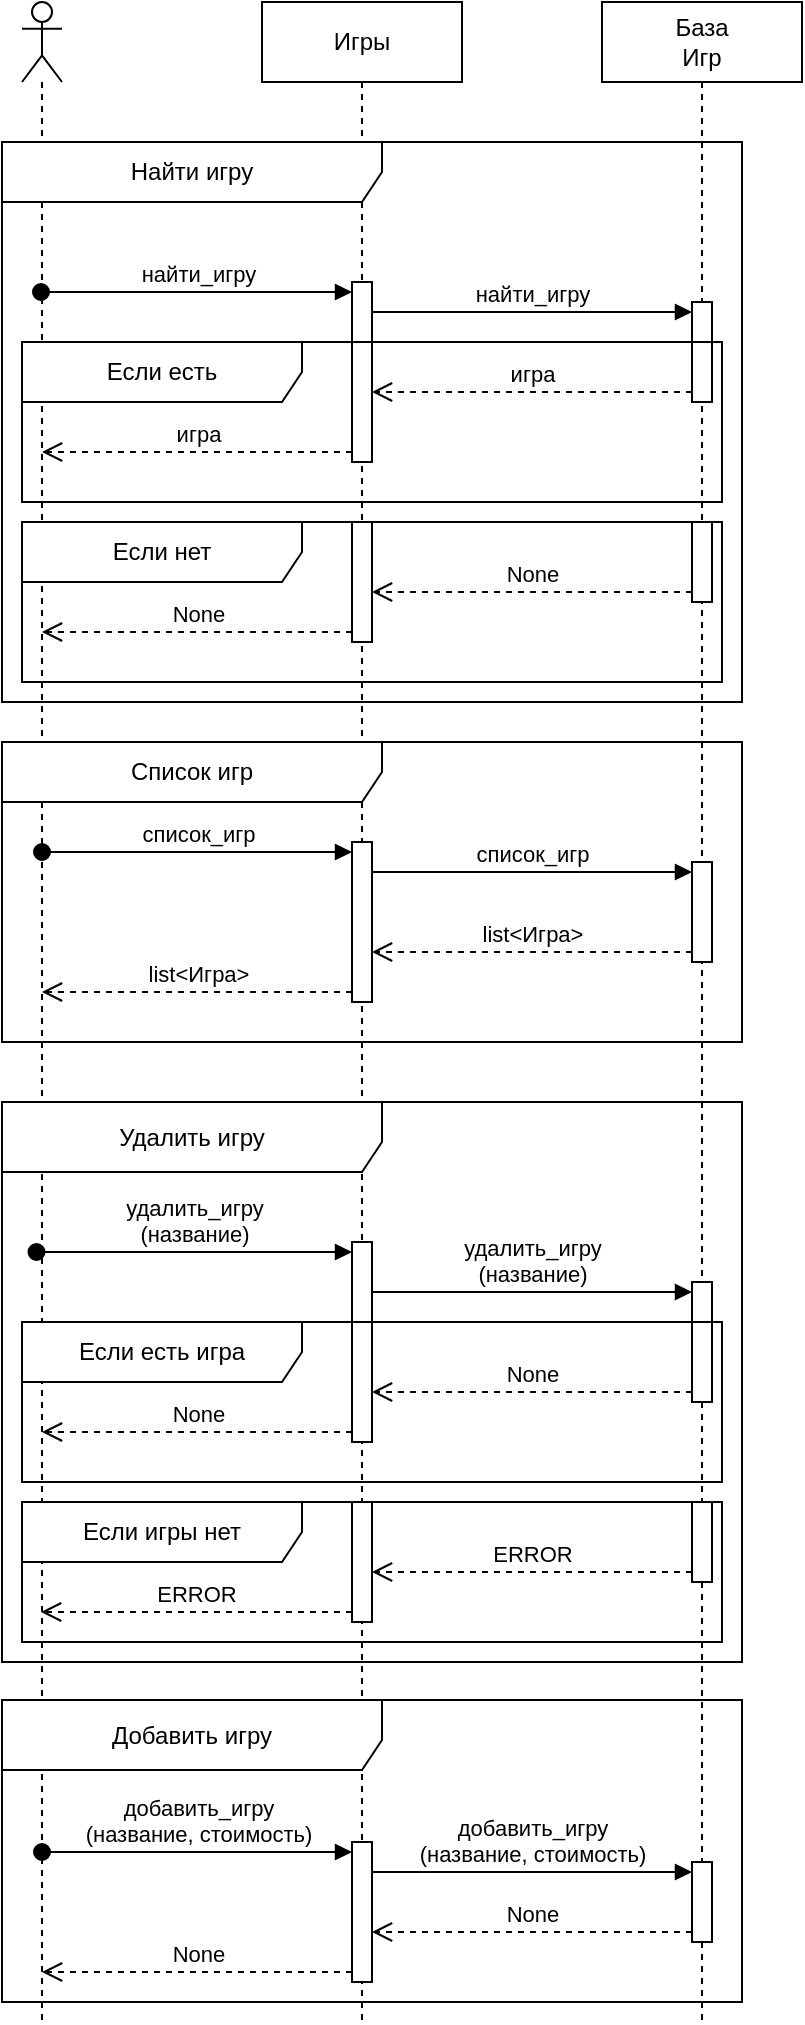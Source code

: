 <mxfile version="27.0.9">
  <diagram name="Страница — 1" id="y7k-y_M0V2A83cmMAMA0">
    <mxGraphModel dx="1426" dy="841" grid="1" gridSize="10" guides="1" tooltips="1" connect="1" arrows="1" fold="1" page="1" pageScale="1" pageWidth="827" pageHeight="1169" math="0" shadow="0">
      <root>
        <mxCell id="0" />
        <mxCell id="1" parent="0" />
        <mxCell id="MJijLncYcM4nGohtg0hC-1" value="Игры" style="shape=umlLifeline;perimeter=lifelinePerimeter;whiteSpace=wrap;html=1;container=1;dropTarget=0;collapsible=0;recursiveResize=0;outlineConnect=0;portConstraint=eastwest;newEdgeStyle={&quot;curved&quot;:0,&quot;rounded&quot;:0};" parent="1" vertex="1">
          <mxGeometry x="170" y="40" width="100" height="1010" as="geometry" />
        </mxCell>
        <mxCell id="MJijLncYcM4nGohtg0hC-4" value="" style="html=1;points=[[0,0,0,0,5],[0,1,0,0,-5],[1,0,0,0,5],[1,1,0,0,-5]];perimeter=orthogonalPerimeter;outlineConnect=0;targetShapes=umlLifeline;portConstraint=eastwest;newEdgeStyle={&quot;curved&quot;:0,&quot;rounded&quot;:0};" parent="MJijLncYcM4nGohtg0hC-1" vertex="1">
          <mxGeometry x="45" y="140" width="10" height="90" as="geometry" />
        </mxCell>
        <mxCell id="MJijLncYcM4nGohtg0hC-15" value="" style="html=1;points=[[0,0,0,0,5],[0,1,0,0,-5],[1,0,0,0,5],[1,1,0,0,-5]];perimeter=orthogonalPerimeter;outlineConnect=0;targetShapes=umlLifeline;portConstraint=eastwest;newEdgeStyle={&quot;curved&quot;:0,&quot;rounded&quot;:0};" parent="MJijLncYcM4nGohtg0hC-1" vertex="1">
          <mxGeometry x="45" y="260" width="10" height="60" as="geometry" />
        </mxCell>
        <mxCell id="MJijLncYcM4nGohtg0hC-21" value="" style="html=1;points=[[0,0,0,0,5],[0,1,0,0,-5],[1,0,0,0,5],[1,1,0,0,-5]];perimeter=orthogonalPerimeter;outlineConnect=0;targetShapes=umlLifeline;portConstraint=eastwest;newEdgeStyle={&quot;curved&quot;:0,&quot;rounded&quot;:0};" parent="MJijLncYcM4nGohtg0hC-1" vertex="1">
          <mxGeometry x="45" y="420" width="10" height="80" as="geometry" />
        </mxCell>
        <mxCell id="MJijLncYcM4nGohtg0hC-28" value="" style="html=1;points=[[0,0,0,0,5],[0,1,0,0,-5],[1,0,0,0,5],[1,1,0,0,-5]];perimeter=orthogonalPerimeter;outlineConnect=0;targetShapes=umlLifeline;portConstraint=eastwest;newEdgeStyle={&quot;curved&quot;:0,&quot;rounded&quot;:0};" parent="MJijLncYcM4nGohtg0hC-1" vertex="1">
          <mxGeometry x="45" y="620" width="10" height="100" as="geometry" />
        </mxCell>
        <mxCell id="MJijLncYcM4nGohtg0hC-34" value="" style="html=1;points=[[0,0,0,0,5],[0,1,0,0,-5],[1,0,0,0,5],[1,1,0,0,-5]];perimeter=orthogonalPerimeter;outlineConnect=0;targetShapes=umlLifeline;portConstraint=eastwest;newEdgeStyle={&quot;curved&quot;:0,&quot;rounded&quot;:0};" parent="MJijLncYcM4nGohtg0hC-1" vertex="1">
          <mxGeometry x="45" y="750" width="10" height="60" as="geometry" />
        </mxCell>
        <mxCell id="MJijLncYcM4nGohtg0hC-43" value="" style="html=1;points=[[0,0,0,0,5],[0,1,0,0,-5],[1,0,0,0,5],[1,1,0,0,-5]];perimeter=orthogonalPerimeter;outlineConnect=0;targetShapes=umlLifeline;portConstraint=eastwest;newEdgeStyle={&quot;curved&quot;:0,&quot;rounded&quot;:0};" parent="MJijLncYcM4nGohtg0hC-1" vertex="1">
          <mxGeometry x="45" y="920" width="10" height="70" as="geometry" />
        </mxCell>
        <mxCell id="MJijLncYcM4nGohtg0hC-2" value="" style="shape=umlLifeline;perimeter=lifelinePerimeter;whiteSpace=wrap;html=1;container=1;dropTarget=0;collapsible=0;recursiveResize=0;outlineConnect=0;portConstraint=eastwest;newEdgeStyle={&quot;curved&quot;:0,&quot;rounded&quot;:0};participant=umlActor;" parent="1" vertex="1">
          <mxGeometry x="50" y="40" width="20" height="1010" as="geometry" />
        </mxCell>
        <mxCell id="MJijLncYcM4nGohtg0hC-3" value="База&lt;br&gt;&lt;font&gt;Игр&lt;/font&gt;" style="shape=umlLifeline;perimeter=lifelinePerimeter;whiteSpace=wrap;html=1;container=1;dropTarget=0;collapsible=0;recursiveResize=0;outlineConnect=0;portConstraint=eastwest;newEdgeStyle={&quot;curved&quot;:0,&quot;rounded&quot;:0};" parent="1" vertex="1">
          <mxGeometry x="340" y="40" width="100" height="1010" as="geometry" />
        </mxCell>
        <mxCell id="MJijLncYcM4nGohtg0hC-7" value="" style="html=1;points=[[0,0,0,0,5],[0,1,0,0,-5],[1,0,0,0,5],[1,1,0,0,-5]];perimeter=orthogonalPerimeter;outlineConnect=0;targetShapes=umlLifeline;portConstraint=eastwest;newEdgeStyle={&quot;curved&quot;:0,&quot;rounded&quot;:0};" parent="MJijLncYcM4nGohtg0hC-3" vertex="1">
          <mxGeometry x="45" y="150" width="10" height="50" as="geometry" />
        </mxCell>
        <mxCell id="MJijLncYcM4nGohtg0hC-14" value="" style="html=1;points=[[0,0,0,0,5],[0,1,0,0,-5],[1,0,0,0,5],[1,1,0,0,-5]];perimeter=orthogonalPerimeter;outlineConnect=0;targetShapes=umlLifeline;portConstraint=eastwest;newEdgeStyle={&quot;curved&quot;:0,&quot;rounded&quot;:0};" parent="MJijLncYcM4nGohtg0hC-3" vertex="1">
          <mxGeometry x="45" y="260" width="10" height="40" as="geometry" />
        </mxCell>
        <mxCell id="MJijLncYcM4nGohtg0hC-22" value="" style="html=1;points=[[0,0,0,0,5],[0,1,0,0,-5],[1,0,0,0,5],[1,1,0,0,-5]];perimeter=orthogonalPerimeter;outlineConnect=0;targetShapes=umlLifeline;portConstraint=eastwest;newEdgeStyle={&quot;curved&quot;:0,&quot;rounded&quot;:0};" parent="MJijLncYcM4nGohtg0hC-3" vertex="1">
          <mxGeometry x="45" y="430" width="10" height="50" as="geometry" />
        </mxCell>
        <mxCell id="MJijLncYcM4nGohtg0hC-29" value="" style="html=1;points=[[0,0,0,0,5],[0,1,0,0,-5],[1,0,0,0,5],[1,1,0,0,-5]];perimeter=orthogonalPerimeter;outlineConnect=0;targetShapes=umlLifeline;portConstraint=eastwest;newEdgeStyle={&quot;curved&quot;:0,&quot;rounded&quot;:0};" parent="MJijLncYcM4nGohtg0hC-3" vertex="1">
          <mxGeometry x="45" y="640" width="10" height="60" as="geometry" />
        </mxCell>
        <mxCell id="MJijLncYcM4nGohtg0hC-36" value="" style="html=1;points=[[0,0,0,0,5],[0,1,0,0,-5],[1,0,0,0,5],[1,1,0,0,-5]];perimeter=orthogonalPerimeter;outlineConnect=0;targetShapes=umlLifeline;portConstraint=eastwest;newEdgeStyle={&quot;curved&quot;:0,&quot;rounded&quot;:0};" parent="MJijLncYcM4nGohtg0hC-3" vertex="1">
          <mxGeometry x="45" y="750" width="10" height="40" as="geometry" />
        </mxCell>
        <mxCell id="MJijLncYcM4nGohtg0hC-45" value="" style="html=1;points=[[0,0,0,0,5],[0,1,0,0,-5],[1,0,0,0,5],[1,1,0,0,-5]];perimeter=orthogonalPerimeter;outlineConnect=0;targetShapes=umlLifeline;portConstraint=eastwest;newEdgeStyle={&quot;curved&quot;:0,&quot;rounded&quot;:0};" parent="MJijLncYcM4nGohtg0hC-3" vertex="1">
          <mxGeometry x="45" y="930" width="10" height="40" as="geometry" />
        </mxCell>
        <mxCell id="MJijLncYcM4nGohtg0hC-5" value="найти_игру" style="html=1;verticalAlign=bottom;startArrow=oval;startFill=1;endArrow=block;startSize=8;curved=0;rounded=0;entryX=0;entryY=0;entryDx=0;entryDy=5;entryPerimeter=0;" parent="1" target="MJijLncYcM4nGohtg0hC-4" edge="1">
          <mxGeometry width="60" relative="1" as="geometry">
            <mxPoint x="59.5" y="185" as="sourcePoint" />
            <mxPoint x="160" y="190" as="targetPoint" />
          </mxGeometry>
        </mxCell>
        <mxCell id="MJijLncYcM4nGohtg0hC-6" value="найти_игру" style="html=1;verticalAlign=bottom;endArrow=block;curved=0;rounded=0;entryX=0;entryY=0;entryDx=0;entryDy=5;entryPerimeter=0;" parent="1" source="MJijLncYcM4nGohtg0hC-4" target="MJijLncYcM4nGohtg0hC-7" edge="1">
          <mxGeometry width="80" relative="1" as="geometry">
            <mxPoint x="270" y="190" as="sourcePoint" />
            <mxPoint x="350" y="190" as="targetPoint" />
            <mxPoint as="offset" />
          </mxGeometry>
        </mxCell>
        <mxCell id="MJijLncYcM4nGohtg0hC-8" value="игра" style="html=1;verticalAlign=bottom;endArrow=open;dashed=1;endSize=8;curved=0;rounded=0;exitX=0;exitY=1;exitDx=0;exitDy=-5;exitPerimeter=0;" parent="1" source="MJijLncYcM4nGohtg0hC-7" target="MJijLncYcM4nGohtg0hC-4" edge="1">
          <mxGeometry relative="1" as="geometry">
            <mxPoint x="350" y="250" as="sourcePoint" />
            <mxPoint x="270" y="250" as="targetPoint" />
          </mxGeometry>
        </mxCell>
        <mxCell id="MJijLncYcM4nGohtg0hC-9" value="игра" style="html=1;verticalAlign=bottom;endArrow=open;dashed=1;endSize=8;curved=0;rounded=0;exitX=0;exitY=1;exitDx=0;exitDy=-5;exitPerimeter=0;" parent="1" source="MJijLncYcM4nGohtg0hC-4" target="MJijLncYcM4nGohtg0hC-2" edge="1">
          <mxGeometry relative="1" as="geometry">
            <mxPoint x="170" y="250" as="sourcePoint" />
            <mxPoint x="59.5" y="255" as="targetPoint" />
          </mxGeometry>
        </mxCell>
        <mxCell id="MJijLncYcM4nGohtg0hC-10" value="Если есть" style="shape=umlFrame;whiteSpace=wrap;html=1;pointerEvents=0;width=140;height=30;" parent="1" vertex="1">
          <mxGeometry x="50" y="210" width="350" height="80" as="geometry" />
        </mxCell>
        <mxCell id="MJijLncYcM4nGohtg0hC-13" value="None" style="html=1;verticalAlign=bottom;endArrow=open;dashed=1;endSize=8;curved=0;rounded=0;exitX=0;exitY=1;exitDx=0;exitDy=-5;exitPerimeter=0;" parent="1" source="MJijLncYcM4nGohtg0hC-14" target="MJijLncYcM4nGohtg0hC-15" edge="1">
          <mxGeometry relative="1" as="geometry">
            <mxPoint x="360" y="360" as="sourcePoint" />
            <mxPoint x="280" y="360" as="targetPoint" />
          </mxGeometry>
        </mxCell>
        <mxCell id="MJijLncYcM4nGohtg0hC-16" value="None" style="html=1;verticalAlign=bottom;endArrow=open;dashed=1;endSize=8;curved=0;rounded=0;exitX=0;exitY=1;exitDx=0;exitDy=-5;exitPerimeter=0;" parent="1" source="MJijLncYcM4nGohtg0hC-15" target="MJijLncYcM4nGohtg0hC-2" edge="1">
          <mxGeometry x="0.003" relative="1" as="geometry">
            <mxPoint x="180" y="370" as="sourcePoint" />
            <mxPoint x="59.5" y="345" as="targetPoint" />
            <mxPoint as="offset" />
          </mxGeometry>
        </mxCell>
        <mxCell id="MJijLncYcM4nGohtg0hC-18" value="Если нет" style="shape=umlFrame;whiteSpace=wrap;html=1;pointerEvents=0;width=140;height=30;" parent="1" vertex="1">
          <mxGeometry x="50" y="300" width="350" height="80" as="geometry" />
        </mxCell>
        <mxCell id="MJijLncYcM4nGohtg0hC-19" value="Найти игру" style="shape=umlFrame;whiteSpace=wrap;html=1;pointerEvents=0;width=190;height=30;" parent="1" vertex="1">
          <mxGeometry x="40" y="110" width="370" height="280" as="geometry" />
        </mxCell>
        <mxCell id="MJijLncYcM4nGohtg0hC-20" value="список_игр" style="html=1;verticalAlign=bottom;startArrow=oval;startFill=1;endArrow=block;startSize=8;curved=0;rounded=0;entryX=0;entryY=0;entryDx=0;entryDy=5;entryPerimeter=0;" parent="1" source="MJijLncYcM4nGohtg0hC-2" target="MJijLncYcM4nGohtg0hC-21" edge="1">
          <mxGeometry width="60" relative="1" as="geometry">
            <mxPoint x="80" y="480" as="sourcePoint" />
            <mxPoint x="140" y="480" as="targetPoint" />
          </mxGeometry>
        </mxCell>
        <mxCell id="MJijLncYcM4nGohtg0hC-23" value="список_игр" style="html=1;verticalAlign=bottom;endArrow=block;curved=0;rounded=0;entryX=0;entryY=0;entryDx=0;entryDy=5;entryPerimeter=0;" parent="1" source="MJijLncYcM4nGohtg0hC-21" target="MJijLncYcM4nGohtg0hC-22" edge="1">
          <mxGeometry width="80" relative="1" as="geometry">
            <mxPoint x="250" y="480" as="sourcePoint" />
            <mxPoint x="330" y="480" as="targetPoint" />
          </mxGeometry>
        </mxCell>
        <mxCell id="MJijLncYcM4nGohtg0hC-24" value="list&amp;lt;Игра&amp;gt;" style="html=1;verticalAlign=bottom;endArrow=open;dashed=1;endSize=8;curved=0;rounded=0;exitX=0;exitY=1;exitDx=0;exitDy=-5;exitPerimeter=0;" parent="1" source="MJijLncYcM4nGohtg0hC-22" target="MJijLncYcM4nGohtg0hC-21" edge="1">
          <mxGeometry relative="1" as="geometry">
            <mxPoint x="340" y="530" as="sourcePoint" />
            <mxPoint x="260" y="530" as="targetPoint" />
          </mxGeometry>
        </mxCell>
        <mxCell id="MJijLncYcM4nGohtg0hC-25" value="list&amp;lt;Игра&amp;gt;" style="html=1;verticalAlign=bottom;endArrow=open;dashed=1;endSize=8;curved=0;rounded=0;exitX=0;exitY=1;exitDx=0;exitDy=-5;exitPerimeter=0;" parent="1" source="MJijLncYcM4nGohtg0hC-21" target="MJijLncYcM4nGohtg0hC-2" edge="1">
          <mxGeometry relative="1" as="geometry">
            <mxPoint x="170" y="530" as="sourcePoint" />
            <mxPoint x="90" y="530" as="targetPoint" />
          </mxGeometry>
        </mxCell>
        <mxCell id="MJijLncYcM4nGohtg0hC-26" value="Список игр" style="shape=umlFrame;whiteSpace=wrap;html=1;pointerEvents=0;width=190;height=30;" parent="1" vertex="1">
          <mxGeometry x="40" y="410" width="370" height="150" as="geometry" />
        </mxCell>
        <mxCell id="MJijLncYcM4nGohtg0hC-27" value="удалить_игру&lt;br&gt;(название)" style="html=1;verticalAlign=bottom;startArrow=oval;startFill=1;endArrow=block;startSize=8;curved=0;rounded=0;entryX=0;entryY=0;entryDx=0;entryDy=5;entryPerimeter=0;" parent="1" target="MJijLncYcM4nGohtg0hC-28" edge="1">
          <mxGeometry width="60" relative="1" as="geometry">
            <mxPoint x="57.25" y="665" as="sourcePoint" />
            <mxPoint x="127.75" y="670" as="targetPoint" />
          </mxGeometry>
        </mxCell>
        <mxCell id="MJijLncYcM4nGohtg0hC-30" value="удалить_игру&lt;br&gt;(название)" style="html=1;verticalAlign=bottom;endArrow=block;curved=0;rounded=0;entryX=0;entryY=0;entryDx=0;entryDy=5;entryPerimeter=0;" parent="1" source="MJijLncYcM4nGohtg0hC-28" target="MJijLncYcM4nGohtg0hC-29" edge="1">
          <mxGeometry width="80" relative="1" as="geometry">
            <mxPoint x="277.75" y="680" as="sourcePoint" />
            <mxPoint x="357.75" y="680" as="targetPoint" />
          </mxGeometry>
        </mxCell>
        <mxCell id="MJijLncYcM4nGohtg0hC-31" value="None" style="html=1;verticalAlign=bottom;endArrow=open;dashed=1;endSize=8;curved=0;rounded=0;exitX=0;exitY=1;exitDx=0;exitDy=-5;exitPerimeter=0;" parent="1" source="MJijLncYcM4nGohtg0hC-29" target="MJijLncYcM4nGohtg0hC-28" edge="1">
          <mxGeometry relative="1" as="geometry">
            <mxPoint x="347.75" y="740" as="sourcePoint" />
            <mxPoint x="267.75" y="740" as="targetPoint" />
          </mxGeometry>
        </mxCell>
        <mxCell id="MJijLncYcM4nGohtg0hC-32" value="None" style="html=1;verticalAlign=bottom;endArrow=open;dashed=1;endSize=8;curved=0;rounded=0;exitX=0;exitY=1;exitDx=0;exitDy=-5;exitPerimeter=0;" parent="1" source="MJijLncYcM4nGohtg0hC-28" target="MJijLncYcM4nGohtg0hC-2" edge="1">
          <mxGeometry relative="1" as="geometry">
            <mxPoint x="157.75" y="740" as="sourcePoint" />
            <mxPoint x="57.25" y="735" as="targetPoint" />
          </mxGeometry>
        </mxCell>
        <mxCell id="MJijLncYcM4nGohtg0hC-33" value="Удалить игру" style="shape=umlFrame;whiteSpace=wrap;html=1;pointerEvents=0;width=190;height=35;" parent="1" vertex="1">
          <mxGeometry x="40" y="590" width="370" height="280" as="geometry" />
        </mxCell>
        <mxCell id="MJijLncYcM4nGohtg0hC-39" value="Если есть игра" style="shape=umlFrame;whiteSpace=wrap;html=1;pointerEvents=0;width=140;height=30;" parent="1" vertex="1">
          <mxGeometry x="50" y="700" width="350" height="80" as="geometry" />
        </mxCell>
        <mxCell id="MJijLncYcM4nGohtg0hC-40" value="ERROR" style="html=1;verticalAlign=bottom;endArrow=open;dashed=1;endSize=8;curved=0;rounded=0;exitX=0;exitY=1;exitDx=0;exitDy=-5;exitPerimeter=0;" parent="1" source="MJijLncYcM4nGohtg0hC-36" target="MJijLncYcM4nGohtg0hC-34" edge="1">
          <mxGeometry relative="1" as="geometry">
            <mxPoint x="330" y="830" as="sourcePoint" />
            <mxPoint x="250" y="830" as="targetPoint" />
          </mxGeometry>
        </mxCell>
        <mxCell id="MJijLncYcM4nGohtg0hC-41" value="ERROR" style="html=1;verticalAlign=bottom;endArrow=open;dashed=1;endSize=8;curved=0;rounded=0;exitX=0;exitY=1;exitDx=0;exitDy=-5;exitPerimeter=0;" parent="1" source="MJijLncYcM4nGohtg0hC-34" edge="1">
          <mxGeometry relative="1" as="geometry">
            <mxPoint x="130" y="860" as="sourcePoint" />
            <mxPoint x="59.5" y="845" as="targetPoint" />
          </mxGeometry>
        </mxCell>
        <mxCell id="MJijLncYcM4nGohtg0hC-42" value="Если игры нет" style="shape=umlFrame;whiteSpace=wrap;html=1;pointerEvents=0;width=140;height=30;" parent="1" vertex="1">
          <mxGeometry x="50" y="790" width="350" height="70" as="geometry" />
        </mxCell>
        <mxCell id="MJijLncYcM4nGohtg0hC-44" value="добавить_игру&lt;br&gt;(название, стоимость)" style="html=1;verticalAlign=bottom;startArrow=oval;endArrow=block;startSize=8;curved=0;rounded=0;entryX=0;entryY=0;entryDx=0;entryDy=5;" parent="1" source="MJijLncYcM4nGohtg0hC-2" target="MJijLncYcM4nGohtg0hC-43" edge="1">
          <mxGeometry relative="1" as="geometry">
            <mxPoint x="143" y="975" as="sourcePoint" />
          </mxGeometry>
        </mxCell>
        <mxCell id="MJijLncYcM4nGohtg0hC-46" value="добавить_игру&lt;br&gt;(название, стоимость)" style="html=1;verticalAlign=bottom;endArrow=block;curved=0;rounded=0;entryX=0;entryY=0;entryDx=0;entryDy=5;entryPerimeter=0;" parent="1" source="MJijLncYcM4nGohtg0hC-43" target="MJijLncYcM4nGohtg0hC-45" edge="1">
          <mxGeometry width="80" relative="1" as="geometry">
            <mxPoint x="270" y="990" as="sourcePoint" />
            <mxPoint x="350" y="990" as="targetPoint" />
          </mxGeometry>
        </mxCell>
        <mxCell id="MJijLncYcM4nGohtg0hC-47" value="None" style="html=1;verticalAlign=bottom;endArrow=open;dashed=1;endSize=8;curved=0;rounded=0;exitX=0;exitY=1;exitDx=0;exitDy=-5;exitPerimeter=0;" parent="1" source="MJijLncYcM4nGohtg0hC-45" target="MJijLncYcM4nGohtg0hC-43" edge="1">
          <mxGeometry relative="1" as="geometry">
            <mxPoint x="340" y="1020" as="sourcePoint" />
            <mxPoint x="260" y="1020" as="targetPoint" />
          </mxGeometry>
        </mxCell>
        <mxCell id="MJijLncYcM4nGohtg0hC-48" value="None" style="html=1;verticalAlign=bottom;endArrow=open;dashed=1;endSize=8;curved=0;rounded=0;exitX=0;exitY=1;exitDx=0;exitDy=-5;exitPerimeter=0;" parent="1" source="MJijLncYcM4nGohtg0hC-43" target="MJijLncYcM4nGohtg0hC-2" edge="1">
          <mxGeometry relative="1" as="geometry">
            <mxPoint x="170" y="1040" as="sourcePoint" />
            <mxPoint x="90" y="1040" as="targetPoint" />
          </mxGeometry>
        </mxCell>
        <mxCell id="MJijLncYcM4nGohtg0hC-54" value="Добавить игру" style="shape=umlFrame;whiteSpace=wrap;html=1;pointerEvents=0;width=190;height=35;" parent="1" vertex="1">
          <mxGeometry x="40" y="889" width="370" height="151" as="geometry" />
        </mxCell>
      </root>
    </mxGraphModel>
  </diagram>
</mxfile>
